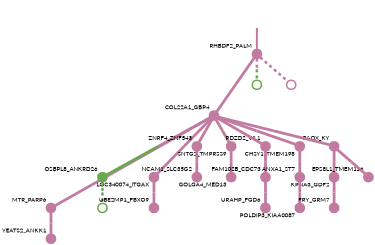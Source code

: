 strict digraph  {
graph[splines=false]; nodesep=0.7; rankdir=TB; ranksep=0.6; forcelabels=true; dpi=600; size=2.5;
0 [color="#c27ba0ff", fillcolor="#c27ba0ff", fixedsize=true, fontname=Lato, fontsize="12pt", height="0.25", label="", penwidth=3, shape=circle, style=filled, xlabel=RHBDF2_PALM];
2 [color="#c27ba0ff", fillcolor="#c27ba0ff", fixedsize=true, fontname=Lato, fontsize="12pt", height="0.25", label="", penwidth=3, shape=circle, style=filled, xlabel=COL22A1_GBP4];
21 [color="#6aa84fff", fillcolor="#6aa84fff", fixedsize=true, fontname=Lato, fontsize="12pt", height="0.25", label="", penwidth=3, shape=circle, style=solid, xlabel=""];
23 [color="#c27ba0ff", fillcolor="#c27ba0ff", fixedsize=true, fontname=Lato, fontsize="12pt", height="0.25", label="", penwidth=3, shape=circle, style=solid, xlabel=""];
1 [color="#c27ba0ff", fillcolor="#c27ba0ff", fixedsize=true, fontname=Lato, fontsize="12pt", height="0.25", label="", penwidth=3, shape=circle, style=filled, xlabel=MTR_PARP6];
17 [color="#c27ba0ff", fillcolor="#c27ba0ff", fixedsize=true, fontname=Lato, fontsize="12pt", height="0.25", label="", penwidth=3, shape=circle, style=filled, xlabel=YEATS2_ANKK1];
3 [color="#6aa84fff", fillcolor="#6aa84fff", fixedsize=true, fontname=Lato, fontsize="12pt", height="0.25", label="", penwidth=3, shape=circle, style=filled, xlabel=OSBPL8_ANKRD26];
4 [color="#c27ba0ff", fillcolor="#c27ba0ff", fixedsize=true, fontname=Lato, fontsize="12pt", height="0.25", label="", penwidth=3, shape=circle, style=filled, xlabel=LOC340074_ITGAX];
5 [color="#c27ba0ff", fillcolor="#c27ba0ff", fixedsize=true, fontname=Lato, fontsize="12pt", height="0.25", label="", penwidth=3, shape=circle, style=filled, xlabel=ZNRF4_ZNF543];
7 [color="#c27ba0ff", fillcolor="#c27ba0ff", fixedsize=true, fontname=Lato, fontsize="12pt", height="0.25", label="", penwidth=3, shape=circle, style=filled, xlabel=SNTG2_TMPRSS9];
12 [color="#c27ba0ff", fillcolor="#c27ba0ff", fixedsize=true, fontname=Lato, fontsize="12pt", height="0.25", label="", penwidth=3, shape=circle, style=filled, xlabel=PDZD2_VIL1];
19 [color="#c27ba0ff", fillcolor="#c27ba0ff", fixedsize=true, fontname=Lato, fontsize="12pt", height="0.25", label="", penwidth=3, shape=circle, style=filled, xlabel=CHSY1_TMEM198];
20 [color="#c27ba0ff", fillcolor="#c27ba0ff", fixedsize=true, fontname=Lato, fontsize="12pt", height="0.25", label="", penwidth=3, shape=circle, style=filled, xlabel=PAOX_KY];
22 [color="#6aa84fff", fillcolor="#6aa84fff", fixedsize=true, fontname=Lato, fontsize="12pt", height="0.25", label="", penwidth=3, shape=circle, style=solid, xlabel=""];
18 [color="#c27ba0ff", fillcolor="#c27ba0ff", fixedsize=true, fontname=Lato, fontsize="12pt", height="0.25", label="", penwidth=3, shape=circle, style=filled, xlabel=UBE2MP1_FBXO9];
14 [color="#c27ba0ff", fillcolor="#c27ba0ff", fixedsize=true, fontname=Lato, fontsize="12pt", height="0.25", label="", penwidth=3, shape=circle, style=filled, xlabel=NCAM1_SLC35G2];
8 [color="#c27ba0ff", fillcolor="#c27ba0ff", fixedsize=true, fontname=Lato, fontsize="12pt", height="0.25", label="", penwidth=3, shape=circle, style=filled, xlabel=GOLGA4_MED13];
10 [color="#c27ba0ff", fillcolor="#c27ba0ff", fixedsize=true, fontname=Lato, fontsize="12pt", height="0.25", label="", penwidth=3, shape=circle, style=filled, xlabel=FAM102B_CDC73];
15 [color="#c27ba0ff", fillcolor="#c27ba0ff", fixedsize=true, fontname=Lato, fontsize="12pt", height="0.25", label="", penwidth=3, shape=circle, style=filled, xlabel=URAHP_FGD6];
13 [color="#c27ba0ff", fillcolor="#c27ba0ff", fixedsize=true, fontname=Lato, fontsize="12pt", height="0.25", label="", penwidth=3, shape=circle, style=filled, xlabel=ANXA1_ST7];
11 [color="#c27ba0ff", fillcolor="#c27ba0ff", fixedsize=true, fontname=Lato, fontsize="12pt", height="0.25", label="", penwidth=3, shape=circle, style=filled, xlabel=POLDIP3_KIAA0087];
16 [color="#c27ba0ff", fillcolor="#c27ba0ff", fixedsize=true, fontname=Lato, fontsize="12pt", height="0.25", label="", penwidth=3, shape=circle, style=filled, xlabel=KPNA3_GDF2];
6 [color="#c27ba0ff", fillcolor="#c27ba0ff", fixedsize=true, fontname=Lato, fontsize="12pt", height="0.25", label="", penwidth=3, shape=circle, style=filled, xlabel=FRY_GRM7];
9 [color="#c27ba0ff", fillcolor="#c27ba0ff", fixedsize=true, fontname=Lato, fontsize="12pt", height="0.25", label="", penwidth=3, shape=circle, style=filled, xlabel=EPS8L1_TMEM116];
normal [label="", penwidth=3, style=invis, xlabel=RHBDF2_PALM];
0 -> 2  [arrowsize=0, color="#c27ba0ff;0.5:#c27ba0ff", minlen="2.2727272510528564", penwidth="5.5", style=solid];
0 -> 21  [arrowsize=0, color="#c27ba0ff;0.5:#6aa84fff", minlen="1.0909091234207153", penwidth=5, style=dashed];
0 -> 23  [arrowsize=0, color="#c27ba0ff;0.5:#c27ba0ff", minlen="1.0909091234207153", penwidth=5, style=dashed];
2 -> 1  [arrowsize=0, color="#c27ba0ff;0.5:#c27ba0ff", minlen="3.0", penwidth="5.5", style=solid];
2 -> 3  [arrowsize=0, color="#c27ba0ff;0.5:#6aa84fff", minlen="2.200000047683716", penwidth="5.5", style=solid];
2 -> 4  [arrowsize=0, color="#c27ba0ff;0.5:#c27ba0ff", minlen="2.200000047683716", penwidth="5.5", style=solid];
2 -> 5  [arrowsize=0, color="#c27ba0ff;0.5:#c27ba0ff", minlen="1.9454545974731445", penwidth="5.5", style=solid];
2 -> 7  [arrowsize=0, color="#c27ba0ff;0.5:#c27ba0ff", minlen="1.6545454263687134", penwidth="5.5", style=solid];
2 -> 12  [arrowsize=0, color="#c27ba0ff;0.5:#c27ba0ff", minlen="1.327272653579712", penwidth="5.5", style=solid];
2 -> 19  [arrowsize=0, color="#c27ba0ff;0.5:#c27ba0ff", minlen="1.1818181276321411", penwidth="5.5", style=solid];
2 -> 20  [arrowsize=0, color="#c27ba0ff;0.5:#c27ba0ff", minlen="1.1818181276321411", penwidth="5.5", style=solid];
1 -> 17  [arrowsize=0, color="#c27ba0ff;0.5:#c27ba0ff", minlen="1.1818181276321411", penwidth="5.5", style=solid];
3 -> 22  [arrowsize=0, color="#6aa84fff;0.5:#6aa84fff", minlen="1.0909091234207153", penwidth=5, style=dashed];
4 -> 18  [arrowsize=0, color="#c27ba0ff;0.5:#c27ba0ff", minlen="1.1818181276321411", penwidth="5.5", style=solid];
5 -> 14  [arrowsize=0, color="#c27ba0ff;0.5:#c27ba0ff", minlen="1.218181848526001", penwidth="5.5", style=solid];
7 -> 8  [arrowsize=0, color="#c27ba0ff;0.5:#c27ba0ff", minlen="1.436363697052002", penwidth="5.5", style=solid];
12 -> 10  [arrowsize=0, color="#c27ba0ff;0.5:#c27ba0ff", minlen="1.3636363744735718", penwidth="5.5", style=solid];
19 -> 13  [arrowsize=0, color="#c27ba0ff;0.5:#c27ba0ff", minlen="1.2545454502105713", penwidth="5.5", style=solid];
20 -> 9  [arrowsize=0, color="#c27ba0ff;0.5:#c27ba0ff", minlen="1.3636363744735718", penwidth="5.5", style=solid];
20 -> 16  [arrowsize=0, color="#c27ba0ff;0.5:#c27ba0ff", minlen="1.218181848526001", penwidth="5.5", style=solid];
10 -> 15  [arrowsize=0, color="#c27ba0ff;0.5:#c27ba0ff", minlen="1.218181848526001", penwidth="5.5", style=solid];
13 -> 11  [arrowsize=0, color="#c27ba0ff;0.5:#c27ba0ff", minlen="1.3636363744735718", penwidth="5.5", style=solid];
16 -> 6  [arrowsize=0, color="#c27ba0ff;0.5:#c27ba0ff", minlen="1.7636363506317139", penwidth="5.5", style=solid];
normal -> 0  [arrowsize=0, color="#c27ba0ff", label="", penwidth=4, style=solid];
}
